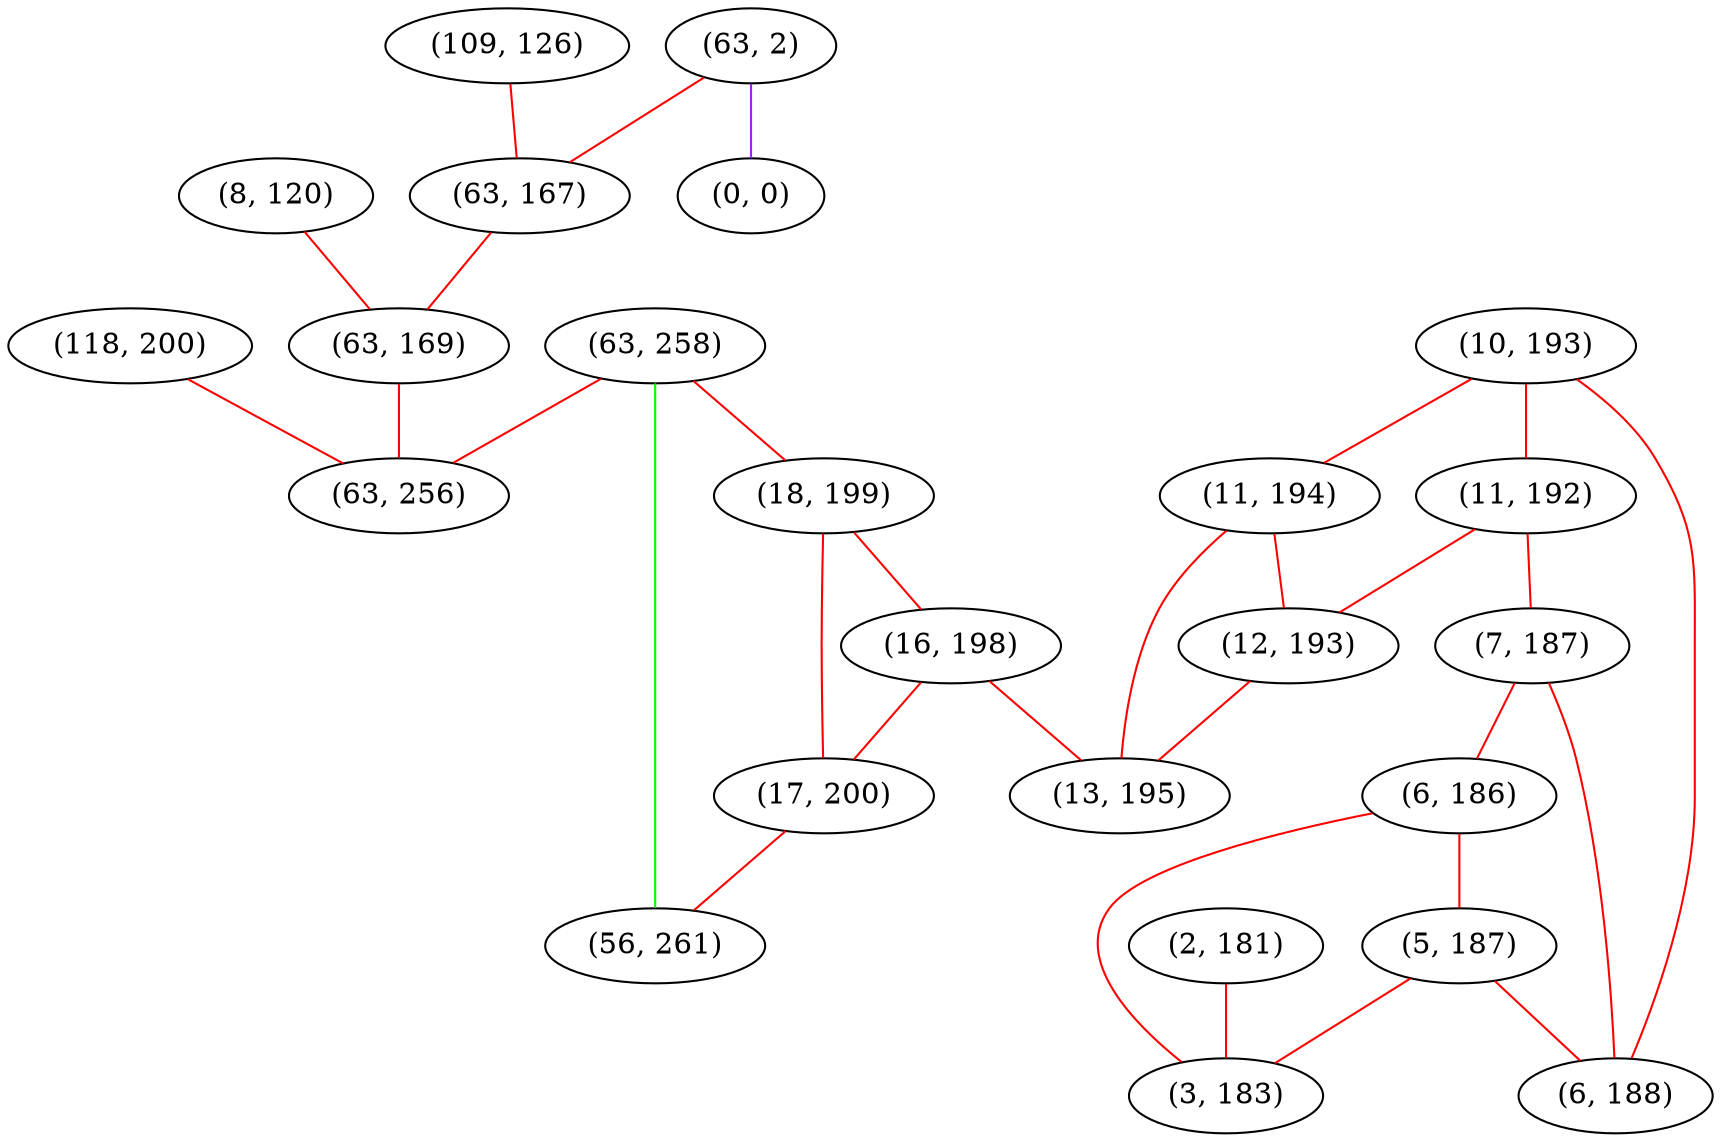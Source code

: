 graph "" {
"(8, 120)";
"(10, 193)";
"(11, 192)";
"(118, 200)";
"(63, 258)";
"(109, 126)";
"(63, 2)";
"(63, 167)";
"(7, 187)";
"(18, 199)";
"(6, 186)";
"(11, 194)";
"(16, 198)";
"(17, 200)";
"(0, 0)";
"(12, 193)";
"(63, 169)";
"(2, 181)";
"(56, 261)";
"(5, 187)";
"(63, 256)";
"(13, 195)";
"(6, 188)";
"(3, 183)";
"(8, 120)" -- "(63, 169)"  [color=red, key=0, weight=1];
"(10, 193)" -- "(11, 192)"  [color=red, key=0, weight=1];
"(10, 193)" -- "(6, 188)"  [color=red, key=0, weight=1];
"(10, 193)" -- "(11, 194)"  [color=red, key=0, weight=1];
"(11, 192)" -- "(7, 187)"  [color=red, key=0, weight=1];
"(11, 192)" -- "(12, 193)"  [color=red, key=0, weight=1];
"(118, 200)" -- "(63, 256)"  [color=red, key=0, weight=1];
"(63, 258)" -- "(18, 199)"  [color=red, key=0, weight=1];
"(63, 258)" -- "(63, 256)"  [color=red, key=0, weight=1];
"(63, 258)" -- "(56, 261)"  [color=green, key=0, weight=2];
"(109, 126)" -- "(63, 167)"  [color=red, key=0, weight=1];
"(63, 2)" -- "(0, 0)"  [color=purple, key=0, weight=4];
"(63, 2)" -- "(63, 167)"  [color=red, key=0, weight=1];
"(63, 167)" -- "(63, 169)"  [color=red, key=0, weight=1];
"(7, 187)" -- "(6, 188)"  [color=red, key=0, weight=1];
"(7, 187)" -- "(6, 186)"  [color=red, key=0, weight=1];
"(18, 199)" -- "(16, 198)"  [color=red, key=0, weight=1];
"(18, 199)" -- "(17, 200)"  [color=red, key=0, weight=1];
"(6, 186)" -- "(3, 183)"  [color=red, key=0, weight=1];
"(6, 186)" -- "(5, 187)"  [color=red, key=0, weight=1];
"(11, 194)" -- "(12, 193)"  [color=red, key=0, weight=1];
"(11, 194)" -- "(13, 195)"  [color=red, key=0, weight=1];
"(16, 198)" -- "(17, 200)"  [color=red, key=0, weight=1];
"(16, 198)" -- "(13, 195)"  [color=red, key=0, weight=1];
"(17, 200)" -- "(56, 261)"  [color=red, key=0, weight=1];
"(12, 193)" -- "(13, 195)"  [color=red, key=0, weight=1];
"(63, 169)" -- "(63, 256)"  [color=red, key=0, weight=1];
"(2, 181)" -- "(3, 183)"  [color=red, key=0, weight=1];
"(5, 187)" -- "(3, 183)"  [color=red, key=0, weight=1];
"(5, 187)" -- "(6, 188)"  [color=red, key=0, weight=1];
}
